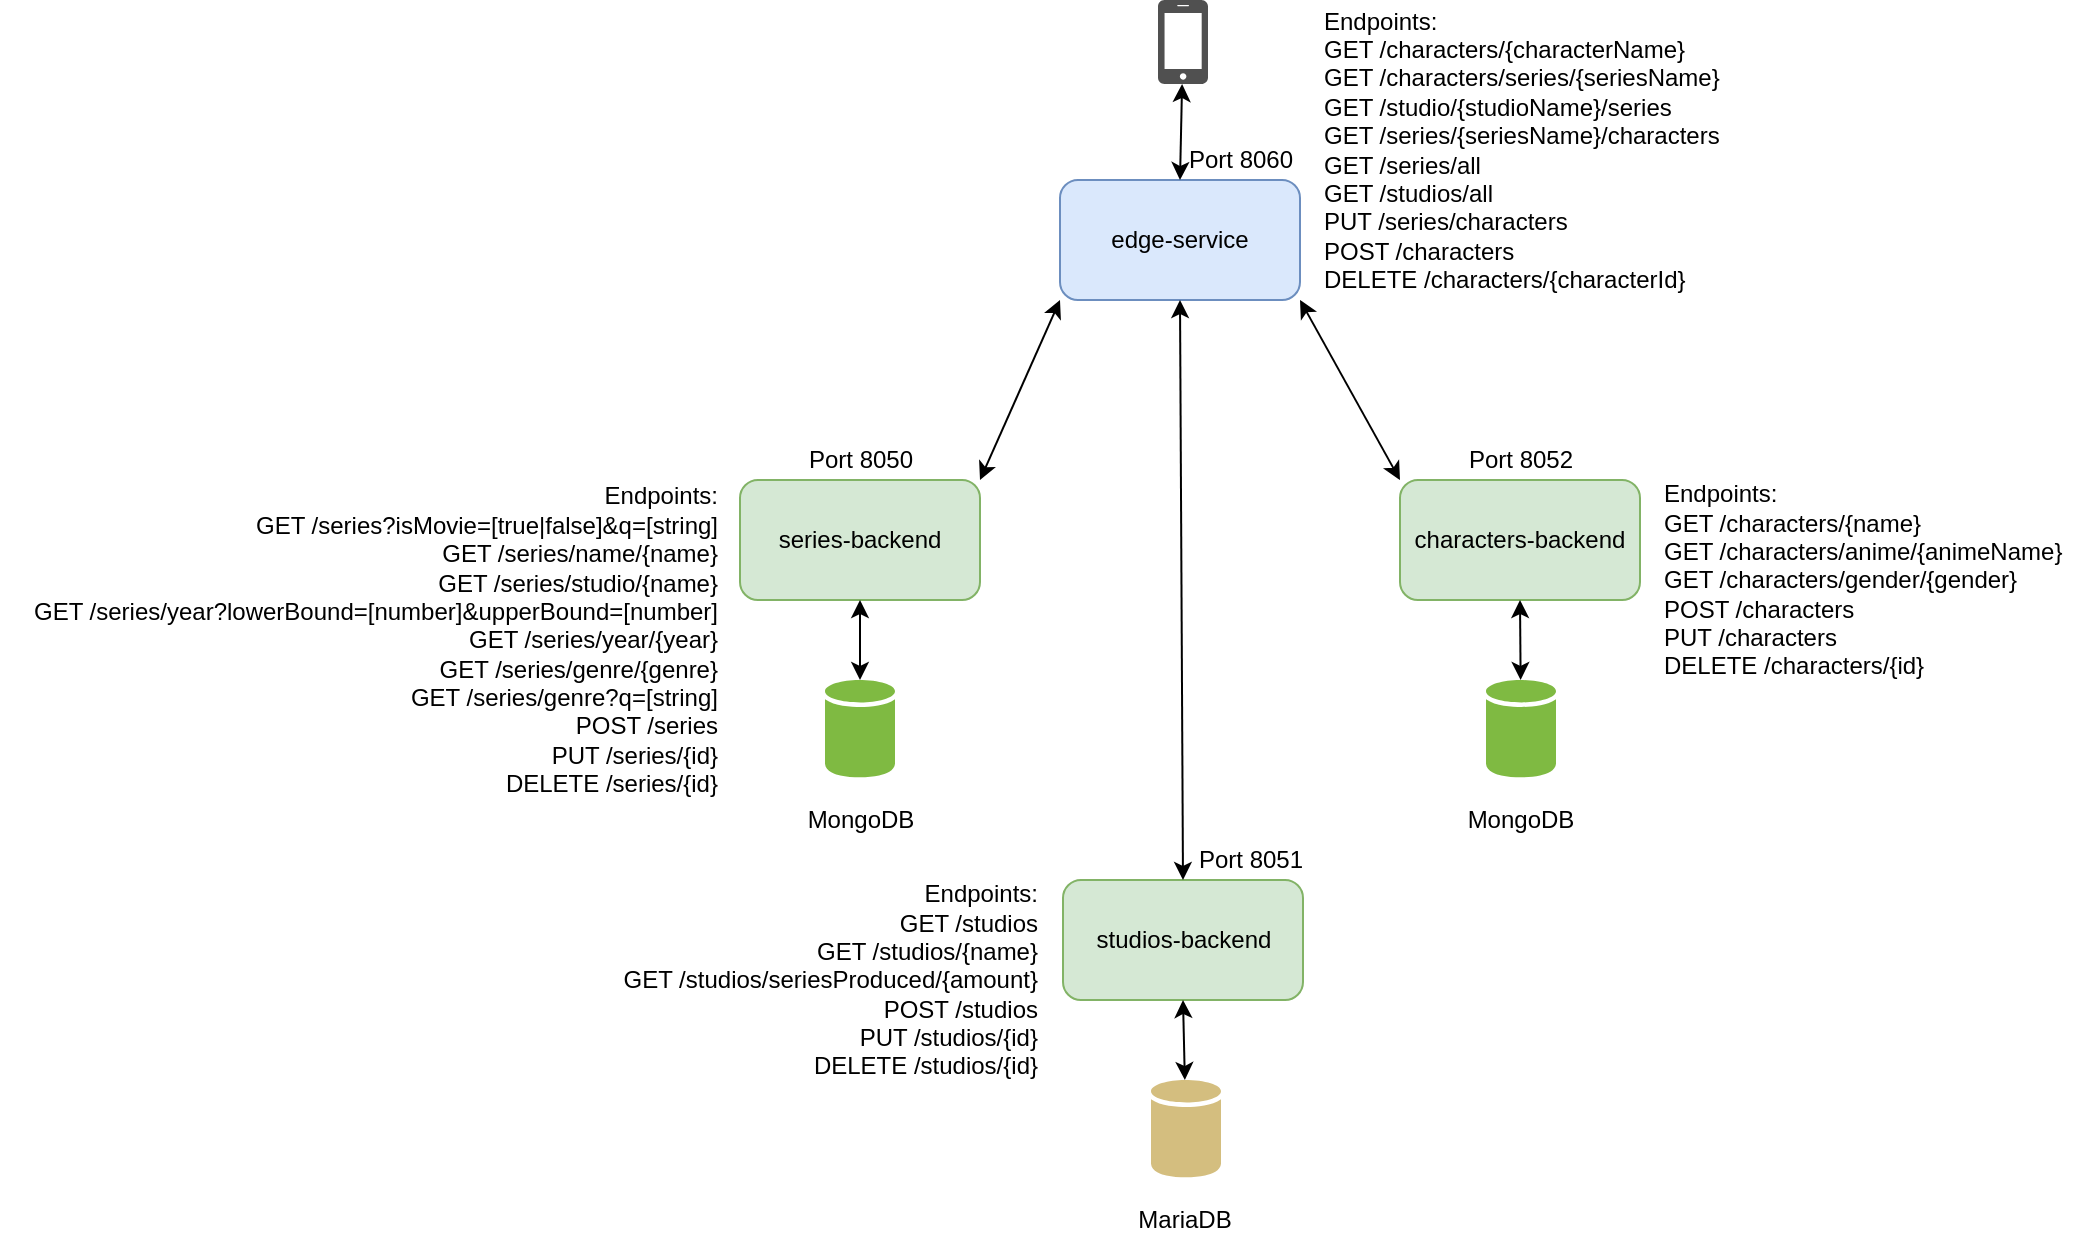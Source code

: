 <mxfile version="15.8.8" type="device"><diagram id="781b5fwBGf-wqORHQ8mn" name="Page-1"><mxGraphModel dx="2012" dy="628" grid="1" gridSize="10" guides="1" tooltips="1" connect="1" arrows="1" fold="1" page="1" pageScale="1" pageWidth="827" pageHeight="1169" math="0" shadow="0"><root><mxCell id="0"/><mxCell id="1" parent="0"/><mxCell id="7CUkrLNMZKW29BcthPrH-2" value="characters-backend" style="rounded=1;whiteSpace=wrap;html=1;fillColor=#d5e8d4;strokeColor=#82b366;" vertex="1" parent="1"><mxGeometry x="540" y="330" width="120" height="60" as="geometry"/></mxCell><mxCell id="7CUkrLNMZKW29BcthPrH-3" value="edge-service" style="rounded=1;whiteSpace=wrap;html=1;fillColor=#dae8fc;strokeColor=#6c8ebf;" vertex="1" parent="1"><mxGeometry x="370" y="180" width="120" height="60" as="geometry"/></mxCell><mxCell id="7CUkrLNMZKW29BcthPrH-4" value="studios-backend" style="rounded=1;whiteSpace=wrap;html=1;fillColor=#d5e8d4;strokeColor=#82b366;" vertex="1" parent="1"><mxGeometry x="371.5" y="530" width="120" height="60" as="geometry"/></mxCell><mxCell id="7CUkrLNMZKW29BcthPrH-6" value="series-backend" style="rounded=1;whiteSpace=wrap;html=1;fillColor=#d5e8d4;strokeColor=#82b366;" vertex="1" parent="1"><mxGeometry x="210" y="330" width="120" height="60" as="geometry"/></mxCell><mxCell id="7CUkrLNMZKW29BcthPrH-7" value="" style="endArrow=classic;startArrow=classic;html=1;rounded=0;entryX=0;entryY=1;entryDx=0;entryDy=0;exitX=1;exitY=0;exitDx=0;exitDy=0;" edge="1" parent="1" source="7CUkrLNMZKW29BcthPrH-6" target="7CUkrLNMZKW29BcthPrH-3"><mxGeometry width="50" height="50" relative="1" as="geometry"><mxPoint x="390" y="410" as="sourcePoint"/><mxPoint x="440" y="360" as="targetPoint"/></mxGeometry></mxCell><mxCell id="7CUkrLNMZKW29BcthPrH-8" value="" style="endArrow=classic;startArrow=classic;html=1;rounded=0;entryX=0.5;entryY=1;entryDx=0;entryDy=0;exitX=0.5;exitY=0;exitDx=0;exitDy=0;" edge="1" parent="1" source="7CUkrLNMZKW29BcthPrH-4" target="7CUkrLNMZKW29BcthPrH-3"><mxGeometry width="50" height="50" relative="1" as="geometry"><mxPoint x="390" y="410" as="sourcePoint"/><mxPoint x="440" y="360" as="targetPoint"/></mxGeometry></mxCell><mxCell id="7CUkrLNMZKW29BcthPrH-9" value="" style="endArrow=classic;startArrow=classic;html=1;rounded=0;entryX=1;entryY=1;entryDx=0;entryDy=0;exitX=0;exitY=0;exitDx=0;exitDy=0;" edge="1" parent="1" source="7CUkrLNMZKW29BcthPrH-2" target="7CUkrLNMZKW29BcthPrH-3"><mxGeometry width="50" height="50" relative="1" as="geometry"><mxPoint x="530" y="310" as="sourcePoint"/><mxPoint x="580" y="260" as="targetPoint"/></mxGeometry></mxCell><mxCell id="7CUkrLNMZKW29BcthPrH-10" value="Port 8052&lt;br&gt;" style="text;html=1;align=center;verticalAlign=middle;resizable=0;points=[];autosize=1;strokeColor=none;fillColor=none;" vertex="1" parent="1"><mxGeometry x="565" y="310" width="70" height="20" as="geometry"/></mxCell><mxCell id="7CUkrLNMZKW29BcthPrH-11" value="Port 8051" style="text;html=1;align=center;verticalAlign=middle;resizable=0;points=[];autosize=1;strokeColor=none;fillColor=none;" vertex="1" parent="1"><mxGeometry x="430" y="510" width="70" height="20" as="geometry"/></mxCell><mxCell id="7CUkrLNMZKW29BcthPrH-12" value="Port 8050" style="text;html=1;align=center;verticalAlign=middle;resizable=0;points=[];autosize=1;strokeColor=none;fillColor=none;" vertex="1" parent="1"><mxGeometry x="235" y="310" width="70" height="20" as="geometry"/></mxCell><mxCell id="7CUkrLNMZKW29BcthPrH-13" value="" style="endArrow=classic;startArrow=classic;html=1;rounded=0;entryX=0.5;entryY=1;entryDx=0;entryDy=0;" edge="1" parent="1" source="7CUkrLNMZKW29BcthPrH-15" target="7CUkrLNMZKW29BcthPrH-6"><mxGeometry width="50" height="50" relative="1" as="geometry"><mxPoint x="270" y="420" as="sourcePoint"/><mxPoint x="440" y="350" as="targetPoint"/></mxGeometry></mxCell><mxCell id="7CUkrLNMZKW29BcthPrH-14" value="" style="sketch=0;shadow=0;dashed=0;html=1;strokeColor=none;labelPosition=center;verticalLabelPosition=bottom;verticalAlign=top;outlineConnect=0;align=center;shape=mxgraph.office.databases.database;fillColor=#7FBA42;" vertex="1" parent="1"><mxGeometry x="583" y="430" width="35" height="49" as="geometry"/></mxCell><mxCell id="7CUkrLNMZKW29BcthPrH-15" value="" style="sketch=0;shadow=0;dashed=0;html=1;strokeColor=none;labelPosition=center;verticalLabelPosition=bottom;verticalAlign=top;outlineConnect=0;align=center;shape=mxgraph.office.databases.database;fillColor=#7FBA42;" vertex="1" parent="1"><mxGeometry x="252.5" y="430" width="35" height="49" as="geometry"/></mxCell><mxCell id="7CUkrLNMZKW29BcthPrH-16" value="" style="sketch=0;shadow=0;dashed=0;html=1;strokeColor=none;fillColor=#D4BE7F;labelPosition=center;verticalLabelPosition=bottom;verticalAlign=top;outlineConnect=0;align=center;shape=mxgraph.office.databases.database;" vertex="1" parent="1"><mxGeometry x="415.5" y="630" width="35" height="49" as="geometry"/></mxCell><mxCell id="7CUkrLNMZKW29BcthPrH-17" value="" style="endArrow=classic;startArrow=classic;html=1;rounded=0;entryX=0.5;entryY=1;entryDx=0;entryDy=0;" edge="1" parent="1" source="7CUkrLNMZKW29BcthPrH-16" target="7CUkrLNMZKW29BcthPrH-4"><mxGeometry width="50" height="50" relative="1" as="geometry"><mxPoint x="391.5" y="600" as="sourcePoint"/><mxPoint x="441.5" y="550" as="targetPoint"/></mxGeometry></mxCell><mxCell id="7CUkrLNMZKW29BcthPrH-18" value="" style="endArrow=classic;startArrow=classic;html=1;rounded=0;entryX=0.5;entryY=1;entryDx=0;entryDy=0;" edge="1" parent="1" source="7CUkrLNMZKW29BcthPrH-14" target="7CUkrLNMZKW29BcthPrH-2"><mxGeometry width="50" height="50" relative="1" as="geometry"><mxPoint x="280" y="440" as="sourcePoint"/><mxPoint x="280" y="400" as="targetPoint"/></mxGeometry></mxCell><mxCell id="7CUkrLNMZKW29BcthPrH-21" value="MongoDB" style="text;html=1;align=center;verticalAlign=middle;resizable=0;points=[];autosize=1;strokeColor=none;fillColor=none;" vertex="1" parent="1"><mxGeometry x="235" y="490" width="70" height="20" as="geometry"/></mxCell><mxCell id="7CUkrLNMZKW29BcthPrH-22" value="MongoDB" style="text;html=1;align=center;verticalAlign=middle;resizable=0;points=[];autosize=1;strokeColor=none;fillColor=none;" vertex="1" parent="1"><mxGeometry x="565" y="490" width="70" height="20" as="geometry"/></mxCell><mxCell id="7CUkrLNMZKW29BcthPrH-23" value="MariaDB" style="text;html=1;align=center;verticalAlign=middle;resizable=0;points=[];autosize=1;strokeColor=none;fillColor=none;" vertex="1" parent="1"><mxGeometry x="401.5" y="690" width="60" height="20" as="geometry"/></mxCell><mxCell id="7CUkrLNMZKW29BcthPrH-24" value="" style="sketch=0;pointerEvents=1;shadow=0;dashed=0;html=1;strokeColor=none;fillColor=#505050;labelPosition=center;verticalLabelPosition=bottom;verticalAlign=top;outlineConnect=0;align=center;shape=mxgraph.office.devices.cell_phone_iphone_standalone;" vertex="1" parent="1"><mxGeometry x="419" y="90" width="25" height="42" as="geometry"/></mxCell><mxCell id="7CUkrLNMZKW29BcthPrH-25" value="" style="endArrow=classic;startArrow=classic;html=1;rounded=0;exitX=0.5;exitY=0;exitDx=0;exitDy=0;" edge="1" parent="1" source="7CUkrLNMZKW29BcthPrH-3" target="7CUkrLNMZKW29BcthPrH-24"><mxGeometry width="50" height="50" relative="1" as="geometry"><mxPoint x="390" y="400" as="sourcePoint"/><mxPoint x="440" y="350" as="targetPoint"/></mxGeometry></mxCell><mxCell id="7CUkrLNMZKW29BcthPrH-26" value="Endpoints:&lt;br&gt;&lt;div&gt;GET /series?isMovie=[true|false]&amp;amp;q=[string]&lt;/div&gt;&lt;div&gt;&lt;span&gt;GET /series/name/{name}&lt;/span&gt;&lt;/div&gt;&lt;div&gt;&lt;span&gt;GET /series/studio/{name}&lt;/span&gt;&lt;/div&gt;&lt;div&gt;&lt;span&gt;GET /series/year?lowerBound=[number]&amp;amp;upperBound=[number]&lt;/span&gt;&lt;br&gt;&lt;/div&gt;&lt;div&gt;&lt;span&gt;GET /series/year/{year}&lt;/span&gt;&lt;br&gt;&lt;/div&gt;&lt;div&gt;&lt;span&gt;GET /series/genre/{genre}&lt;/span&gt;&lt;br&gt;&lt;/div&gt;&lt;div&gt;&lt;span&gt;GET /series/genre?q=[string]&lt;/span&gt;&lt;br&gt;&lt;/div&gt;&lt;div&gt;&lt;span&gt;POST /series&lt;/span&gt;&lt;br&gt;&lt;/div&gt;&lt;div&gt;&lt;span&gt;PUT /series/{id}&lt;/span&gt;&lt;br&gt;&lt;/div&gt;&lt;div&gt;&lt;span&gt;DELETE /series/{id}&lt;/span&gt;&lt;br&gt;&lt;/div&gt;" style="text;html=1;align=right;verticalAlign=middle;resizable=0;points=[];autosize=1;strokeColor=none;fillColor=none;" vertex="1" parent="1"><mxGeometry x="-160" y="330" width="360" height="160" as="geometry"/></mxCell><mxCell id="7CUkrLNMZKW29BcthPrH-27" value="Port 8060" style="text;html=1;align=center;verticalAlign=middle;resizable=0;points=[];autosize=1;strokeColor=none;fillColor=none;" vertex="1" parent="1"><mxGeometry x="425" y="160" width="70" height="20" as="geometry"/></mxCell><mxCell id="7CUkrLNMZKW29BcthPrH-28" value="Endpoints:&lt;br&gt;&lt;div&gt;GET /characters/{characterName}&lt;/div&gt;&lt;div&gt;GET /characters/series/{seriesName}&lt;/div&gt;&lt;div&gt;&lt;span&gt;GET /studio/{studioName}/series&lt;/span&gt;&lt;br&gt;&lt;/div&gt;&lt;div&gt;&lt;span&gt;GET /series/{seriesName}/characters&lt;/span&gt;&lt;br&gt;&lt;/div&gt;&lt;div&gt;&lt;span&gt;GET /series/all&lt;/span&gt;&lt;br&gt;&lt;/div&gt;&lt;div&gt;&lt;span&gt;GET /studios/all&lt;/span&gt;&lt;br&gt;&lt;/div&gt;&lt;div&gt;&lt;span&gt;PUT /series/characters&lt;/span&gt;&lt;br&gt;&lt;/div&gt;&lt;div&gt;&lt;span&gt;POST /characters&lt;/span&gt;&lt;br&gt;&lt;/div&gt;&lt;div&gt;&lt;span&gt;DELETE /characters/{characterId}&lt;/span&gt;&lt;br&gt;&lt;/div&gt;" style="text;html=1;align=left;verticalAlign=middle;resizable=0;points=[];autosize=1;strokeColor=none;fillColor=none;" vertex="1" parent="1"><mxGeometry x="500" y="90" width="210" height="150" as="geometry"/></mxCell><mxCell id="7CUkrLNMZKW29BcthPrH-29" value="Endpoints:&lt;br&gt;&lt;div&gt;&lt;div&gt;GET /studios&lt;/div&gt;&lt;div&gt;&lt;span&gt;GET /studios/{name}&lt;/span&gt;&lt;/div&gt;&lt;div&gt;&lt;span&gt;GET /studios/seriesProduced/{amount}&lt;/span&gt;&lt;br&gt;&lt;/div&gt;&lt;div&gt;&lt;span&gt;POST /studios&lt;/span&gt;&lt;br&gt;&lt;/div&gt;&lt;div&gt;&lt;span&gt;PUT /studios/{id}&lt;/span&gt;&lt;br&gt;&lt;/div&gt;&lt;div&gt;&lt;span&gt;DELETE /studios/{id}&lt;/span&gt;&lt;br&gt;&lt;/div&gt;&lt;/div&gt;" style="text;html=1;align=right;verticalAlign=middle;resizable=0;points=[];autosize=1;strokeColor=none;fillColor=none;" vertex="1" parent="1"><mxGeometry x="140" y="530" width="220" height="100" as="geometry"/></mxCell><mxCell id="7CUkrLNMZKW29BcthPrH-30" value="Endpoints:&lt;br&gt;&lt;div&gt;GET /characters/{name}&lt;/div&gt;&lt;div&gt;&lt;span&gt;GET /characters/anime/{animeName}&lt;/span&gt;&lt;br&gt;&lt;/div&gt;&lt;div&gt;&lt;span&gt;GET /characters/gender/{gender}&lt;/span&gt;&lt;br&gt;&lt;/div&gt;&lt;div&gt;&lt;span&gt;POST /characters&lt;/span&gt;&lt;br&gt;&lt;/div&gt;&lt;div&gt;&lt;span&gt;PUT /characters&lt;/span&gt;&lt;br&gt;&lt;/div&gt;&lt;div&gt;&lt;span&gt;DELETE /characters/{id}&lt;/span&gt;&lt;br&gt;&lt;/div&gt;" style="text;html=1;align=left;verticalAlign=middle;resizable=0;points=[];autosize=1;strokeColor=none;fillColor=none;" vertex="1" parent="1"><mxGeometry x="670" y="330" width="210" height="100" as="geometry"/></mxCell></root></mxGraphModel></diagram></mxfile>